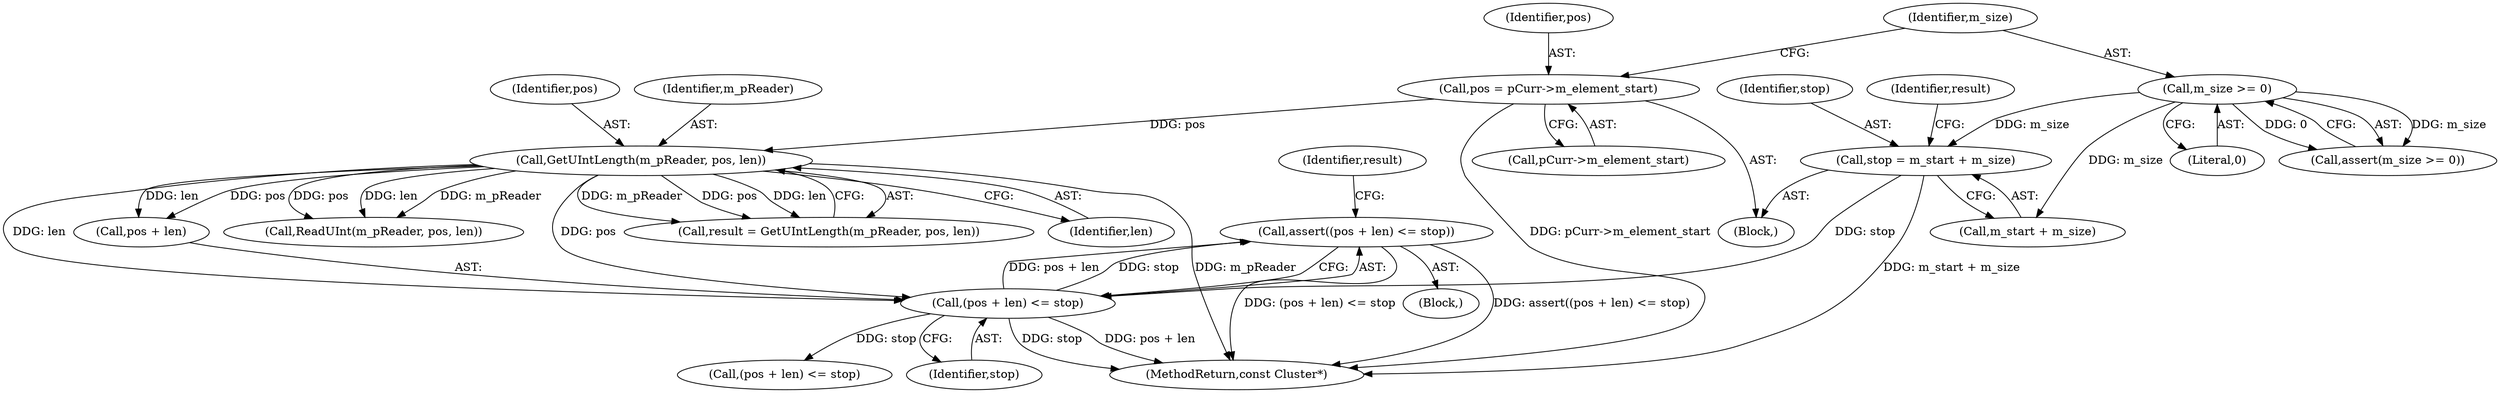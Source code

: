 digraph "1_Android_04839626ed859623901ebd3a5fd483982186b59d_109@API" {
"1000225" [label="(Call,assert((pos + len) <= stop))"];
"1000226" [label="(Call,(pos + len) <= stop)"];
"1000217" [label="(Call,GetUIntLength(m_pReader, pos, len))"];
"1000197" [label="(Call,pos = pCurr->m_element_start)"];
"1000207" [label="(Call,stop = m_start + m_size)"];
"1000203" [label="(Call,m_size >= 0)"];
"1000205" [label="(Literal,0)"];
"1000226" [label="(Call,(pos + len) <= stop)"];
"1000227" [label="(Call,pos + len)"];
"1000198" [label="(Identifier,pos)"];
"1000240" [label="(Call,ReadUInt(m_pReader, pos, len))"];
"1000127" [label="(Block,)"];
"1000233" [label="(Identifier,result)"];
"1000215" [label="(Call,result = GetUIntLength(m_pReader, pos, len))"];
"1000538" [label="(MethodReturn,const Cluster*)"];
"1000219" [label="(Identifier,pos)"];
"1000217" [label="(Call,GetUIntLength(m_pReader, pos, len))"];
"1000207" [label="(Call,stop = m_start + m_size)"];
"1000220" [label="(Identifier,len)"];
"1000202" [label="(Call,assert(m_size >= 0))"];
"1000209" [label="(Call,m_start + m_size)"];
"1000218" [label="(Identifier,m_pReader)"];
"1000197" [label="(Call,pos = pCurr->m_element_start)"];
"1000199" [label="(Call,pCurr->m_element_start)"];
"1000212" [label="(Block,)"];
"1000208" [label="(Identifier,stop)"];
"1000268" [label="(Call,(pos + len) <= stop)"];
"1000203" [label="(Call,m_size >= 0)"];
"1000216" [label="(Identifier,result)"];
"1000225" [label="(Call,assert((pos + len) <= stop))"];
"1000230" [label="(Identifier,stop)"];
"1000204" [label="(Identifier,m_size)"];
"1000225" -> "1000212"  [label="AST: "];
"1000225" -> "1000226"  [label="CFG: "];
"1000226" -> "1000225"  [label="AST: "];
"1000233" -> "1000225"  [label="CFG: "];
"1000225" -> "1000538"  [label="DDG: assert((pos + len) <= stop)"];
"1000225" -> "1000538"  [label="DDG: (pos + len) <= stop"];
"1000226" -> "1000225"  [label="DDG: pos + len"];
"1000226" -> "1000225"  [label="DDG: stop"];
"1000226" -> "1000230"  [label="CFG: "];
"1000227" -> "1000226"  [label="AST: "];
"1000230" -> "1000226"  [label="AST: "];
"1000226" -> "1000538"  [label="DDG: pos + len"];
"1000226" -> "1000538"  [label="DDG: stop"];
"1000217" -> "1000226"  [label="DDG: pos"];
"1000217" -> "1000226"  [label="DDG: len"];
"1000207" -> "1000226"  [label="DDG: stop"];
"1000226" -> "1000268"  [label="DDG: stop"];
"1000217" -> "1000215"  [label="AST: "];
"1000217" -> "1000220"  [label="CFG: "];
"1000218" -> "1000217"  [label="AST: "];
"1000219" -> "1000217"  [label="AST: "];
"1000220" -> "1000217"  [label="AST: "];
"1000215" -> "1000217"  [label="CFG: "];
"1000217" -> "1000538"  [label="DDG: m_pReader"];
"1000217" -> "1000215"  [label="DDG: m_pReader"];
"1000217" -> "1000215"  [label="DDG: pos"];
"1000217" -> "1000215"  [label="DDG: len"];
"1000197" -> "1000217"  [label="DDG: pos"];
"1000217" -> "1000227"  [label="DDG: pos"];
"1000217" -> "1000227"  [label="DDG: len"];
"1000217" -> "1000240"  [label="DDG: m_pReader"];
"1000217" -> "1000240"  [label="DDG: pos"];
"1000217" -> "1000240"  [label="DDG: len"];
"1000197" -> "1000127"  [label="AST: "];
"1000197" -> "1000199"  [label="CFG: "];
"1000198" -> "1000197"  [label="AST: "];
"1000199" -> "1000197"  [label="AST: "];
"1000204" -> "1000197"  [label="CFG: "];
"1000197" -> "1000538"  [label="DDG: pCurr->m_element_start"];
"1000207" -> "1000127"  [label="AST: "];
"1000207" -> "1000209"  [label="CFG: "];
"1000208" -> "1000207"  [label="AST: "];
"1000209" -> "1000207"  [label="AST: "];
"1000216" -> "1000207"  [label="CFG: "];
"1000207" -> "1000538"  [label="DDG: m_start + m_size"];
"1000203" -> "1000207"  [label="DDG: m_size"];
"1000203" -> "1000202"  [label="AST: "];
"1000203" -> "1000205"  [label="CFG: "];
"1000204" -> "1000203"  [label="AST: "];
"1000205" -> "1000203"  [label="AST: "];
"1000202" -> "1000203"  [label="CFG: "];
"1000203" -> "1000202"  [label="DDG: m_size"];
"1000203" -> "1000202"  [label="DDG: 0"];
"1000203" -> "1000209"  [label="DDG: m_size"];
}
